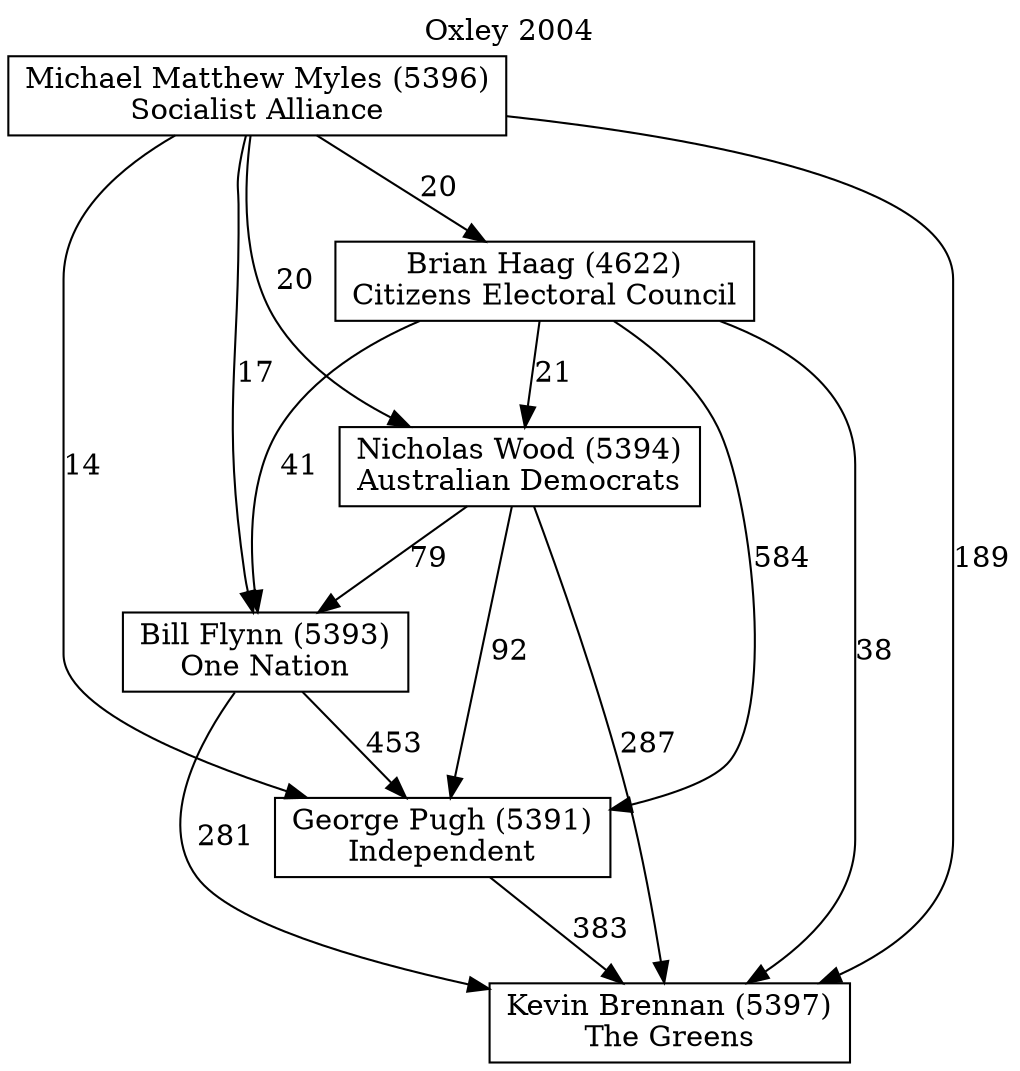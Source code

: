 // House preference flow
digraph "Kevin Brennan (5397)_Oxley_2004" {
	graph [label="Oxley 2004" labelloc=t mclimit=10]
	node [shape=box]
	"Bill Flynn (5393)" [label="Bill Flynn (5393)
One Nation"]
	"Brian Haag (4622)" [label="Brian Haag (4622)
Citizens Electoral Council"]
	"George Pugh (5391)" [label="George Pugh (5391)
Independent"]
	"Kevin Brennan (5397)" [label="Kevin Brennan (5397)
The Greens"]
	"Michael Matthew Myles (5396)" [label="Michael Matthew Myles (5396)
Socialist Alliance"]
	"Nicholas Wood (5394)" [label="Nicholas Wood (5394)
Australian Democrats"]
	"Bill Flynn (5393)" -> "George Pugh (5391)" [label=453]
	"Bill Flynn (5393)" -> "Kevin Brennan (5397)" [label=281]
	"Brian Haag (4622)" -> "Bill Flynn (5393)" [label=41]
	"Brian Haag (4622)" -> "George Pugh (5391)" [label=584]
	"Brian Haag (4622)" -> "Kevin Brennan (5397)" [label=38]
	"Brian Haag (4622)" -> "Nicholas Wood (5394)" [label=21]
	"George Pugh (5391)" -> "Kevin Brennan (5397)" [label=383]
	"Michael Matthew Myles (5396)" -> "Bill Flynn (5393)" [label=17]
	"Michael Matthew Myles (5396)" -> "Brian Haag (4622)" [label=20]
	"Michael Matthew Myles (5396)" -> "George Pugh (5391)" [label=14]
	"Michael Matthew Myles (5396)" -> "Kevin Brennan (5397)" [label=189]
	"Michael Matthew Myles (5396)" -> "Nicholas Wood (5394)" [label=20]
	"Nicholas Wood (5394)" -> "Bill Flynn (5393)" [label=79]
	"Nicholas Wood (5394)" -> "George Pugh (5391)" [label=92]
	"Nicholas Wood (5394)" -> "Kevin Brennan (5397)" [label=287]
}
